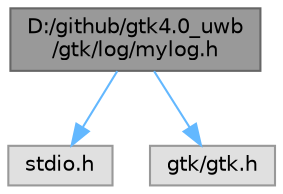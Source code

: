 digraph "D:/github/gtk4.0_uwb/gtk/log/mylog.h"
{
 // LATEX_PDF_SIZE
  bgcolor="transparent";
  edge [fontname=Helvetica,fontsize=10,labelfontname=Helvetica,labelfontsize=10];
  node [fontname=Helvetica,fontsize=10,shape=box,height=0.2,width=0.4];
  Node1 [label="D:/github/gtk4.0_uwb\l/gtk/log/mylog.h",height=0.2,width=0.4,color="gray40", fillcolor="grey60", style="filled", fontcolor="black",tooltip="最终定义的所有外部接口，只有my_log_init使用，当外部接口调用日志时调用g_log,就会自动调用mylog.c定义的回调函数"];
  Node1 -> Node2 [color="steelblue1",style="solid"];
  Node2 [label="stdio.h",height=0.2,width=0.4,color="grey60", fillcolor="#E0E0E0", style="filled",tooltip=" "];
  Node1 -> Node3 [color="steelblue1",style="solid"];
  Node3 [label="gtk/gtk.h",height=0.2,width=0.4,color="grey60", fillcolor="#E0E0E0", style="filled",tooltip=" "];
}
